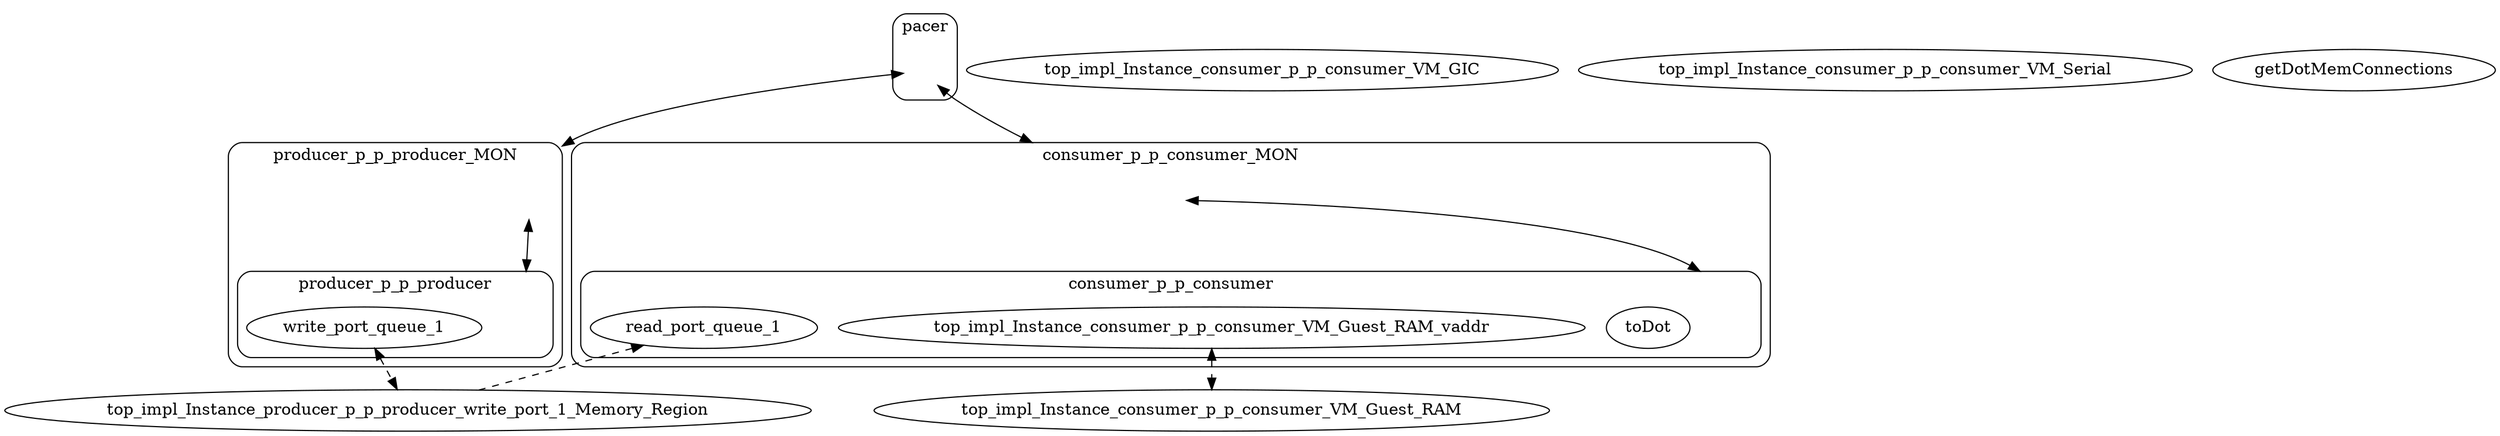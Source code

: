 digraph microkit {
  compound=true;

  // protection domains
  graph [style=rounded]
  subgraph cluster_producer_p_p_producer_MON {
    label = "producer_p_p_producer_MON";
    producer_p_p_producer_MON_INVIS [label="", style=invis, width=.5, height=.5, fixedsize=true]

    graph [style=rounded]
    subgraph cluster_producer_p_p_producer {
      label = "producer_p_p_producer";
      producer_p_p_producer_INVIS [label="", style=invis, width=.5, height=.5, fixedsize=true]

      pd_producer_p_p_producer_write_port_queue_1 [label=write_port_queue_1];
    }
  }

  graph [style=rounded]
  subgraph cluster_consumer_p_p_consumer_MON {
    label = "consumer_p_p_consumer_MON";
    consumer_p_p_consumer_MON_INVIS [label="", style=invis, width=.5, height=.5, fixedsize=true]

    graph [style=rounded]
    subgraph cluster_consumer_p_p_consumer {
      label = "consumer_p_p_consumer";
      consumer_p_p_consumer_INVIS [label="", style=invis, width=.5, height=.5, fixedsize=true]

      toDot: TODO
      pd_consumer_p_p_consumer_top_impl_Instance_consumer_p_p_consumer_VM_Guest_RAM_vaddr [label=top_impl_Instance_consumer_p_p_consumer_VM_Guest_RAM_vaddr];
      pd_consumer_p_p_consumer_read_port_queue_1 [label=read_port_queue_1];
    }
  }

  graph [style=rounded]
  subgraph cluster_pacer {
    label = "pacer";
    pacer_INVIS [label="", style=invis, width=.5, height=.5, fixedsize=true]

  }

  // memory regions
  top_impl_Instance_consumer_p_p_consumer_VM_Guest_RAM;

  top_impl_Instance_consumer_p_p_consumer_VM_GIC;

  top_impl_Instance_consumer_p_p_consumer_VM_Serial;

  top_impl_Instance_producer_p_p_producer_write_port_1_Memory_Region;

  // channels
  pacer_INVIS -> producer_p_p_producer_MON_INVIS [lhead=cluster_producer_p_p_producer_MON, minlen=2, dir=both];
  producer_p_p_producer_MON_INVIS -> producer_p_p_producer_INVIS [lhead=cluster_producer_p_p_producer, minlen=2, dir=both];
  pacer_INVIS -> consumer_p_p_consumer_MON_INVIS [lhead=cluster_consumer_p_p_consumer_MON, minlen=2, dir=both];
  consumer_p_p_consumer_MON_INVIS -> consumer_p_p_consumer_INVIS [lhead=cluster_consumer_p_p_consumer, minlen=2, dir=both];

  // shared memory mappings
  pd_producer_p_p_producer_write_port_queue_1 -> top_impl_Instance_producer_p_p_producer_write_port_1_Memory_Region [dir=both, style=dashed];
  pd_consumer_p_p_consumer_top_impl_Instance_consumer_p_p_consumer_VM_Guest_RAM_vaddr -> top_impl_Instance_consumer_p_p_consumer_VM_Guest_RAM [dir=both, style=dashed];
  pd_consumer_p_p_consumer_read_port_queue_1 -> top_impl_Instance_producer_p_p_producer_write_port_1_Memory_Region [dir=back, style=dashed];
  getDotMemConnections: TODO;
}
